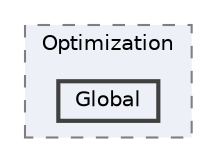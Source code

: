 digraph "C:/GIT 2/numerics/.NET 8.0/Numerics/Mathematics/Optimization/Global"
{
 // LATEX_PDF_SIZE
  bgcolor="transparent";
  edge [fontname=Helvetica,fontsize=10,labelfontname=Helvetica,labelfontsize=10];
  node [fontname=Helvetica,fontsize=10,shape=box,height=0.2,width=0.4];
  compound=true
  subgraph clusterdir_4fb306b7b960b3fa26fc204cafd4a1db {
    graph [ bgcolor="#edf0f7", pencolor="grey50", label="Optimization", fontname=Helvetica,fontsize=10 style="filled,dashed", URL="dir_4fb306b7b960b3fa26fc204cafd4a1db.html",tooltip=""]
  dir_8daac4bd1830ca0bb6d9a0d175ca2f84 [label="Global", fillcolor="#edf0f7", color="grey25", style="filled,bold", URL="dir_8daac4bd1830ca0bb6d9a0d175ca2f84.html",tooltip=""];
  }
}
